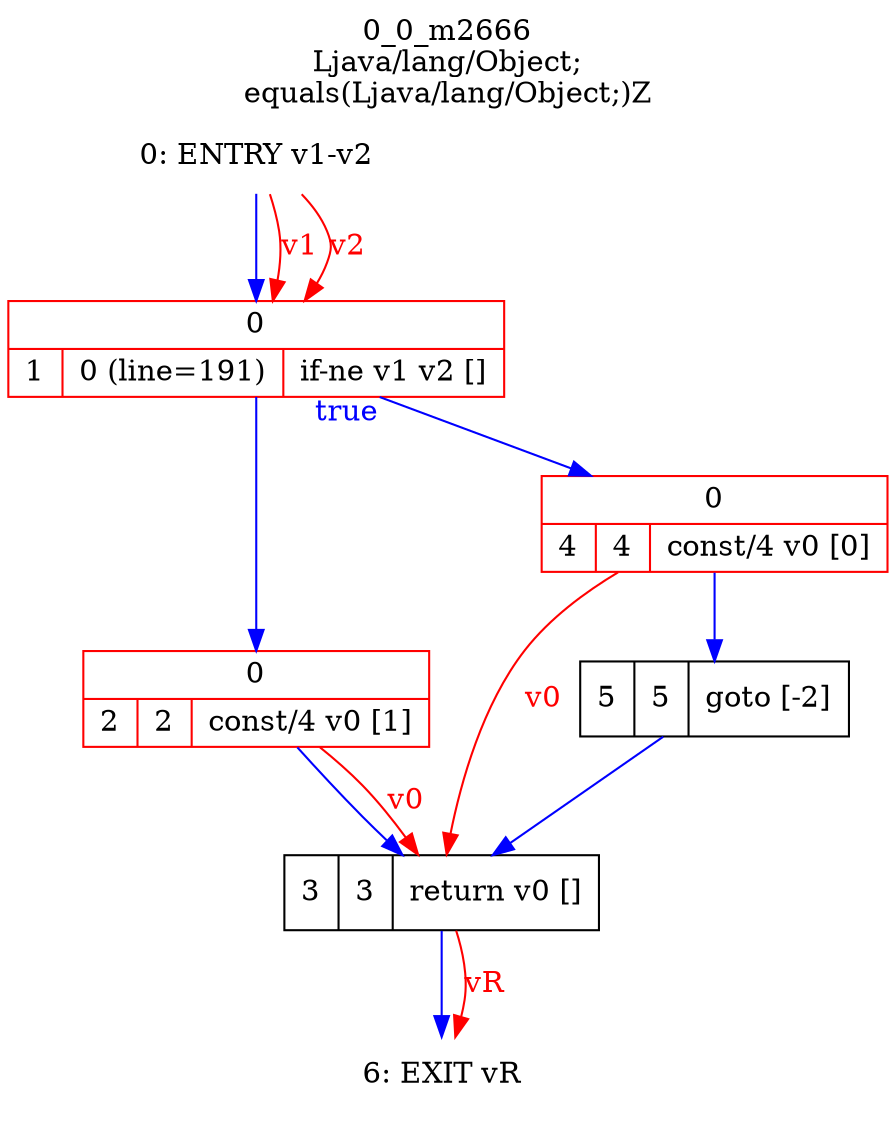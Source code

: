 digraph G {
rankdir=UD;
labelloc=t;
label="0_0_m2666\nLjava/lang/Object;
equals(Ljava/lang/Object;)Z";
0[label="0: ENTRY v1-v2",shape=plaintext];
1[label="{0|{1|0 (line=191)|if-ne v1 v2 []\l}}",shape=record, color=red];
2[label="{0|{2|2|const/4 v0 [1]\l}}",shape=record, color=red];
3[label="3|3|return v0 []\l",shape=record];
4[label="{0|{4|4|const/4 v0 [0]\l}}",shape=record, color=red];
5[label="5|5|goto [-2]\l",shape=record];
6[label="6: EXIT vR",shape=plaintext];
0->1 [color=blue, fontcolor=blue,weight=100, taillabel=""];
1->4 [color=blue, fontcolor=blue,weight=10, taillabel="true"];
1->2 [color=blue, fontcolor=blue,weight=100, taillabel=""];
2->3 [color=blue, fontcolor=blue,weight=100, taillabel=""];
3->6 [color=blue, fontcolor=blue,weight=100, taillabel=""];
4->5 [color=blue, fontcolor=blue,weight=100, taillabel=""];
5->3 [color=blue, fontcolor=blue,weight=100, taillabel=""];
0->1 [color=red, fontcolor=red, label="v1"];
0->1 [color=red, fontcolor=red, label="v2"];
2->3 [color=red, fontcolor=red, label="v0"];
4->3 [color=red, fontcolor=red, label="v0"];
3->6 [color=red, fontcolor=red, label="vR"];
}
